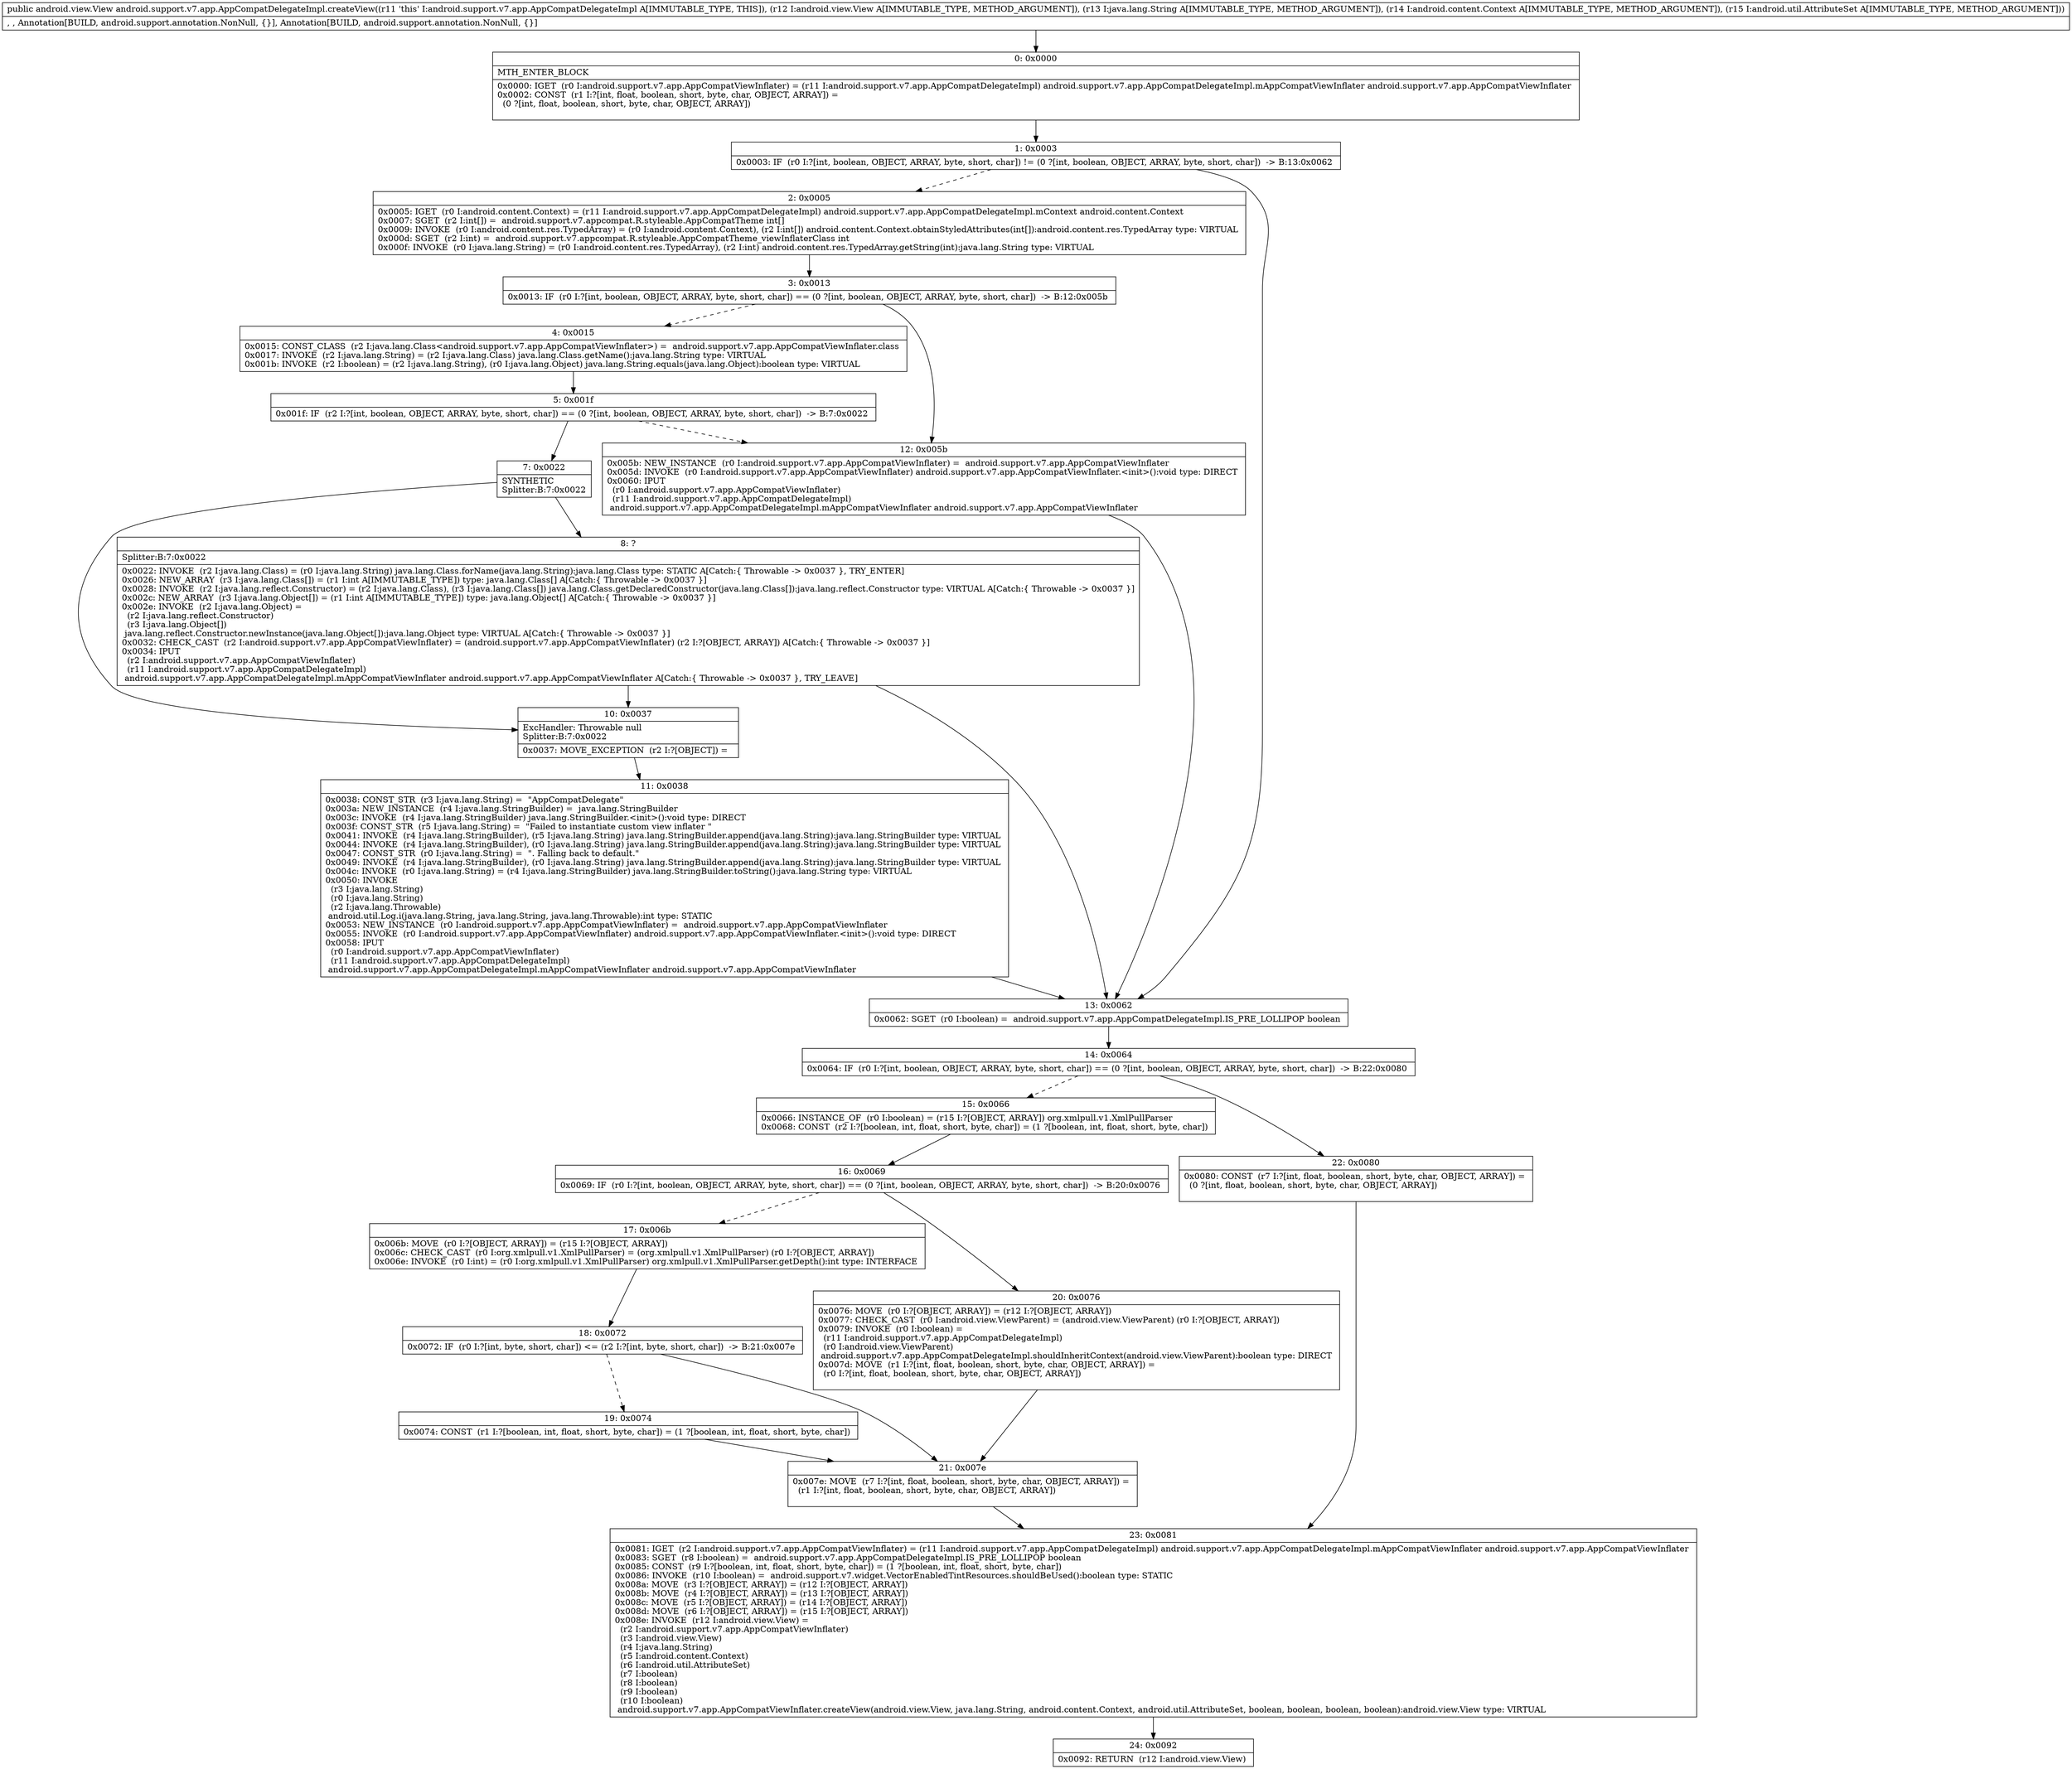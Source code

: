 digraph "CFG forandroid.support.v7.app.AppCompatDelegateImpl.createView(Landroid\/view\/View;Ljava\/lang\/String;Landroid\/content\/Context;Landroid\/util\/AttributeSet;)Landroid\/view\/View;" {
Node_0 [shape=record,label="{0\:\ 0x0000|MTH_ENTER_BLOCK\l|0x0000: IGET  (r0 I:android.support.v7.app.AppCompatViewInflater) = (r11 I:android.support.v7.app.AppCompatDelegateImpl) android.support.v7.app.AppCompatDelegateImpl.mAppCompatViewInflater android.support.v7.app.AppCompatViewInflater \l0x0002: CONST  (r1 I:?[int, float, boolean, short, byte, char, OBJECT, ARRAY]) = \l  (0 ?[int, float, boolean, short, byte, char, OBJECT, ARRAY])\l \l}"];
Node_1 [shape=record,label="{1\:\ 0x0003|0x0003: IF  (r0 I:?[int, boolean, OBJECT, ARRAY, byte, short, char]) != (0 ?[int, boolean, OBJECT, ARRAY, byte, short, char])  \-\> B:13:0x0062 \l}"];
Node_2 [shape=record,label="{2\:\ 0x0005|0x0005: IGET  (r0 I:android.content.Context) = (r11 I:android.support.v7.app.AppCompatDelegateImpl) android.support.v7.app.AppCompatDelegateImpl.mContext android.content.Context \l0x0007: SGET  (r2 I:int[]) =  android.support.v7.appcompat.R.styleable.AppCompatTheme int[] \l0x0009: INVOKE  (r0 I:android.content.res.TypedArray) = (r0 I:android.content.Context), (r2 I:int[]) android.content.Context.obtainStyledAttributes(int[]):android.content.res.TypedArray type: VIRTUAL \l0x000d: SGET  (r2 I:int) =  android.support.v7.appcompat.R.styleable.AppCompatTheme_viewInflaterClass int \l0x000f: INVOKE  (r0 I:java.lang.String) = (r0 I:android.content.res.TypedArray), (r2 I:int) android.content.res.TypedArray.getString(int):java.lang.String type: VIRTUAL \l}"];
Node_3 [shape=record,label="{3\:\ 0x0013|0x0013: IF  (r0 I:?[int, boolean, OBJECT, ARRAY, byte, short, char]) == (0 ?[int, boolean, OBJECT, ARRAY, byte, short, char])  \-\> B:12:0x005b \l}"];
Node_4 [shape=record,label="{4\:\ 0x0015|0x0015: CONST_CLASS  (r2 I:java.lang.Class\<android.support.v7.app.AppCompatViewInflater\>) =  android.support.v7.app.AppCompatViewInflater.class \l0x0017: INVOKE  (r2 I:java.lang.String) = (r2 I:java.lang.Class) java.lang.Class.getName():java.lang.String type: VIRTUAL \l0x001b: INVOKE  (r2 I:boolean) = (r2 I:java.lang.String), (r0 I:java.lang.Object) java.lang.String.equals(java.lang.Object):boolean type: VIRTUAL \l}"];
Node_5 [shape=record,label="{5\:\ 0x001f|0x001f: IF  (r2 I:?[int, boolean, OBJECT, ARRAY, byte, short, char]) == (0 ?[int, boolean, OBJECT, ARRAY, byte, short, char])  \-\> B:7:0x0022 \l}"];
Node_7 [shape=record,label="{7\:\ 0x0022|SYNTHETIC\lSplitter:B:7:0x0022\l}"];
Node_8 [shape=record,label="{8\:\ ?|Splitter:B:7:0x0022\l|0x0022: INVOKE  (r2 I:java.lang.Class) = (r0 I:java.lang.String) java.lang.Class.forName(java.lang.String):java.lang.Class type: STATIC A[Catch:\{ Throwable \-\> 0x0037 \}, TRY_ENTER]\l0x0026: NEW_ARRAY  (r3 I:java.lang.Class[]) = (r1 I:int A[IMMUTABLE_TYPE]) type: java.lang.Class[] A[Catch:\{ Throwable \-\> 0x0037 \}]\l0x0028: INVOKE  (r2 I:java.lang.reflect.Constructor) = (r2 I:java.lang.Class), (r3 I:java.lang.Class[]) java.lang.Class.getDeclaredConstructor(java.lang.Class[]):java.lang.reflect.Constructor type: VIRTUAL A[Catch:\{ Throwable \-\> 0x0037 \}]\l0x002c: NEW_ARRAY  (r3 I:java.lang.Object[]) = (r1 I:int A[IMMUTABLE_TYPE]) type: java.lang.Object[] A[Catch:\{ Throwable \-\> 0x0037 \}]\l0x002e: INVOKE  (r2 I:java.lang.Object) = \l  (r2 I:java.lang.reflect.Constructor)\l  (r3 I:java.lang.Object[])\l java.lang.reflect.Constructor.newInstance(java.lang.Object[]):java.lang.Object type: VIRTUAL A[Catch:\{ Throwable \-\> 0x0037 \}]\l0x0032: CHECK_CAST  (r2 I:android.support.v7.app.AppCompatViewInflater) = (android.support.v7.app.AppCompatViewInflater) (r2 I:?[OBJECT, ARRAY]) A[Catch:\{ Throwable \-\> 0x0037 \}]\l0x0034: IPUT  \l  (r2 I:android.support.v7.app.AppCompatViewInflater)\l  (r11 I:android.support.v7.app.AppCompatDelegateImpl)\l android.support.v7.app.AppCompatDelegateImpl.mAppCompatViewInflater android.support.v7.app.AppCompatViewInflater A[Catch:\{ Throwable \-\> 0x0037 \}, TRY_LEAVE]\l}"];
Node_10 [shape=record,label="{10\:\ 0x0037|ExcHandler: Throwable null\lSplitter:B:7:0x0022\l|0x0037: MOVE_EXCEPTION  (r2 I:?[OBJECT]) =  \l}"];
Node_11 [shape=record,label="{11\:\ 0x0038|0x0038: CONST_STR  (r3 I:java.lang.String) =  \"AppCompatDelegate\" \l0x003a: NEW_INSTANCE  (r4 I:java.lang.StringBuilder) =  java.lang.StringBuilder \l0x003c: INVOKE  (r4 I:java.lang.StringBuilder) java.lang.StringBuilder.\<init\>():void type: DIRECT \l0x003f: CONST_STR  (r5 I:java.lang.String) =  \"Failed to instantiate custom view inflater \" \l0x0041: INVOKE  (r4 I:java.lang.StringBuilder), (r5 I:java.lang.String) java.lang.StringBuilder.append(java.lang.String):java.lang.StringBuilder type: VIRTUAL \l0x0044: INVOKE  (r4 I:java.lang.StringBuilder), (r0 I:java.lang.String) java.lang.StringBuilder.append(java.lang.String):java.lang.StringBuilder type: VIRTUAL \l0x0047: CONST_STR  (r0 I:java.lang.String) =  \". Falling back to default.\" \l0x0049: INVOKE  (r4 I:java.lang.StringBuilder), (r0 I:java.lang.String) java.lang.StringBuilder.append(java.lang.String):java.lang.StringBuilder type: VIRTUAL \l0x004c: INVOKE  (r0 I:java.lang.String) = (r4 I:java.lang.StringBuilder) java.lang.StringBuilder.toString():java.lang.String type: VIRTUAL \l0x0050: INVOKE  \l  (r3 I:java.lang.String)\l  (r0 I:java.lang.String)\l  (r2 I:java.lang.Throwable)\l android.util.Log.i(java.lang.String, java.lang.String, java.lang.Throwable):int type: STATIC \l0x0053: NEW_INSTANCE  (r0 I:android.support.v7.app.AppCompatViewInflater) =  android.support.v7.app.AppCompatViewInflater \l0x0055: INVOKE  (r0 I:android.support.v7.app.AppCompatViewInflater) android.support.v7.app.AppCompatViewInflater.\<init\>():void type: DIRECT \l0x0058: IPUT  \l  (r0 I:android.support.v7.app.AppCompatViewInflater)\l  (r11 I:android.support.v7.app.AppCompatDelegateImpl)\l android.support.v7.app.AppCompatDelegateImpl.mAppCompatViewInflater android.support.v7.app.AppCompatViewInflater \l}"];
Node_12 [shape=record,label="{12\:\ 0x005b|0x005b: NEW_INSTANCE  (r0 I:android.support.v7.app.AppCompatViewInflater) =  android.support.v7.app.AppCompatViewInflater \l0x005d: INVOKE  (r0 I:android.support.v7.app.AppCompatViewInflater) android.support.v7.app.AppCompatViewInflater.\<init\>():void type: DIRECT \l0x0060: IPUT  \l  (r0 I:android.support.v7.app.AppCompatViewInflater)\l  (r11 I:android.support.v7.app.AppCompatDelegateImpl)\l android.support.v7.app.AppCompatDelegateImpl.mAppCompatViewInflater android.support.v7.app.AppCompatViewInflater \l}"];
Node_13 [shape=record,label="{13\:\ 0x0062|0x0062: SGET  (r0 I:boolean) =  android.support.v7.app.AppCompatDelegateImpl.IS_PRE_LOLLIPOP boolean \l}"];
Node_14 [shape=record,label="{14\:\ 0x0064|0x0064: IF  (r0 I:?[int, boolean, OBJECT, ARRAY, byte, short, char]) == (0 ?[int, boolean, OBJECT, ARRAY, byte, short, char])  \-\> B:22:0x0080 \l}"];
Node_15 [shape=record,label="{15\:\ 0x0066|0x0066: INSTANCE_OF  (r0 I:boolean) = (r15 I:?[OBJECT, ARRAY]) org.xmlpull.v1.XmlPullParser \l0x0068: CONST  (r2 I:?[boolean, int, float, short, byte, char]) = (1 ?[boolean, int, float, short, byte, char]) \l}"];
Node_16 [shape=record,label="{16\:\ 0x0069|0x0069: IF  (r0 I:?[int, boolean, OBJECT, ARRAY, byte, short, char]) == (0 ?[int, boolean, OBJECT, ARRAY, byte, short, char])  \-\> B:20:0x0076 \l}"];
Node_17 [shape=record,label="{17\:\ 0x006b|0x006b: MOVE  (r0 I:?[OBJECT, ARRAY]) = (r15 I:?[OBJECT, ARRAY]) \l0x006c: CHECK_CAST  (r0 I:org.xmlpull.v1.XmlPullParser) = (org.xmlpull.v1.XmlPullParser) (r0 I:?[OBJECT, ARRAY]) \l0x006e: INVOKE  (r0 I:int) = (r0 I:org.xmlpull.v1.XmlPullParser) org.xmlpull.v1.XmlPullParser.getDepth():int type: INTERFACE \l}"];
Node_18 [shape=record,label="{18\:\ 0x0072|0x0072: IF  (r0 I:?[int, byte, short, char]) \<= (r2 I:?[int, byte, short, char])  \-\> B:21:0x007e \l}"];
Node_19 [shape=record,label="{19\:\ 0x0074|0x0074: CONST  (r1 I:?[boolean, int, float, short, byte, char]) = (1 ?[boolean, int, float, short, byte, char]) \l}"];
Node_20 [shape=record,label="{20\:\ 0x0076|0x0076: MOVE  (r0 I:?[OBJECT, ARRAY]) = (r12 I:?[OBJECT, ARRAY]) \l0x0077: CHECK_CAST  (r0 I:android.view.ViewParent) = (android.view.ViewParent) (r0 I:?[OBJECT, ARRAY]) \l0x0079: INVOKE  (r0 I:boolean) = \l  (r11 I:android.support.v7.app.AppCompatDelegateImpl)\l  (r0 I:android.view.ViewParent)\l android.support.v7.app.AppCompatDelegateImpl.shouldInheritContext(android.view.ViewParent):boolean type: DIRECT \l0x007d: MOVE  (r1 I:?[int, float, boolean, short, byte, char, OBJECT, ARRAY]) = \l  (r0 I:?[int, float, boolean, short, byte, char, OBJECT, ARRAY])\l \l}"];
Node_21 [shape=record,label="{21\:\ 0x007e|0x007e: MOVE  (r7 I:?[int, float, boolean, short, byte, char, OBJECT, ARRAY]) = \l  (r1 I:?[int, float, boolean, short, byte, char, OBJECT, ARRAY])\l \l}"];
Node_22 [shape=record,label="{22\:\ 0x0080|0x0080: CONST  (r7 I:?[int, float, boolean, short, byte, char, OBJECT, ARRAY]) = \l  (0 ?[int, float, boolean, short, byte, char, OBJECT, ARRAY])\l \l}"];
Node_23 [shape=record,label="{23\:\ 0x0081|0x0081: IGET  (r2 I:android.support.v7.app.AppCompatViewInflater) = (r11 I:android.support.v7.app.AppCompatDelegateImpl) android.support.v7.app.AppCompatDelegateImpl.mAppCompatViewInflater android.support.v7.app.AppCompatViewInflater \l0x0083: SGET  (r8 I:boolean) =  android.support.v7.app.AppCompatDelegateImpl.IS_PRE_LOLLIPOP boolean \l0x0085: CONST  (r9 I:?[boolean, int, float, short, byte, char]) = (1 ?[boolean, int, float, short, byte, char]) \l0x0086: INVOKE  (r10 I:boolean) =  android.support.v7.widget.VectorEnabledTintResources.shouldBeUsed():boolean type: STATIC \l0x008a: MOVE  (r3 I:?[OBJECT, ARRAY]) = (r12 I:?[OBJECT, ARRAY]) \l0x008b: MOVE  (r4 I:?[OBJECT, ARRAY]) = (r13 I:?[OBJECT, ARRAY]) \l0x008c: MOVE  (r5 I:?[OBJECT, ARRAY]) = (r14 I:?[OBJECT, ARRAY]) \l0x008d: MOVE  (r6 I:?[OBJECT, ARRAY]) = (r15 I:?[OBJECT, ARRAY]) \l0x008e: INVOKE  (r12 I:android.view.View) = \l  (r2 I:android.support.v7.app.AppCompatViewInflater)\l  (r3 I:android.view.View)\l  (r4 I:java.lang.String)\l  (r5 I:android.content.Context)\l  (r6 I:android.util.AttributeSet)\l  (r7 I:boolean)\l  (r8 I:boolean)\l  (r9 I:boolean)\l  (r10 I:boolean)\l android.support.v7.app.AppCompatViewInflater.createView(android.view.View, java.lang.String, android.content.Context, android.util.AttributeSet, boolean, boolean, boolean, boolean):android.view.View type: VIRTUAL \l}"];
Node_24 [shape=record,label="{24\:\ 0x0092|0x0092: RETURN  (r12 I:android.view.View) \l}"];
MethodNode[shape=record,label="{public android.view.View android.support.v7.app.AppCompatDelegateImpl.createView((r11 'this' I:android.support.v7.app.AppCompatDelegateImpl A[IMMUTABLE_TYPE, THIS]), (r12 I:android.view.View A[IMMUTABLE_TYPE, METHOD_ARGUMENT]), (r13 I:java.lang.String A[IMMUTABLE_TYPE, METHOD_ARGUMENT]), (r14 I:android.content.Context A[IMMUTABLE_TYPE, METHOD_ARGUMENT]), (r15 I:android.util.AttributeSet A[IMMUTABLE_TYPE, METHOD_ARGUMENT]))  | , , Annotation[BUILD, android.support.annotation.NonNull, \{\}], Annotation[BUILD, android.support.annotation.NonNull, \{\}]\l}"];
MethodNode -> Node_0;
Node_0 -> Node_1;
Node_1 -> Node_2[style=dashed];
Node_1 -> Node_13;
Node_2 -> Node_3;
Node_3 -> Node_4[style=dashed];
Node_3 -> Node_12;
Node_4 -> Node_5;
Node_5 -> Node_7;
Node_5 -> Node_12[style=dashed];
Node_7 -> Node_8;
Node_7 -> Node_10;
Node_8 -> Node_10;
Node_8 -> Node_13;
Node_10 -> Node_11;
Node_11 -> Node_13;
Node_12 -> Node_13;
Node_13 -> Node_14;
Node_14 -> Node_15[style=dashed];
Node_14 -> Node_22;
Node_15 -> Node_16;
Node_16 -> Node_17[style=dashed];
Node_16 -> Node_20;
Node_17 -> Node_18;
Node_18 -> Node_19[style=dashed];
Node_18 -> Node_21;
Node_19 -> Node_21;
Node_20 -> Node_21;
Node_21 -> Node_23;
Node_22 -> Node_23;
Node_23 -> Node_24;
}

